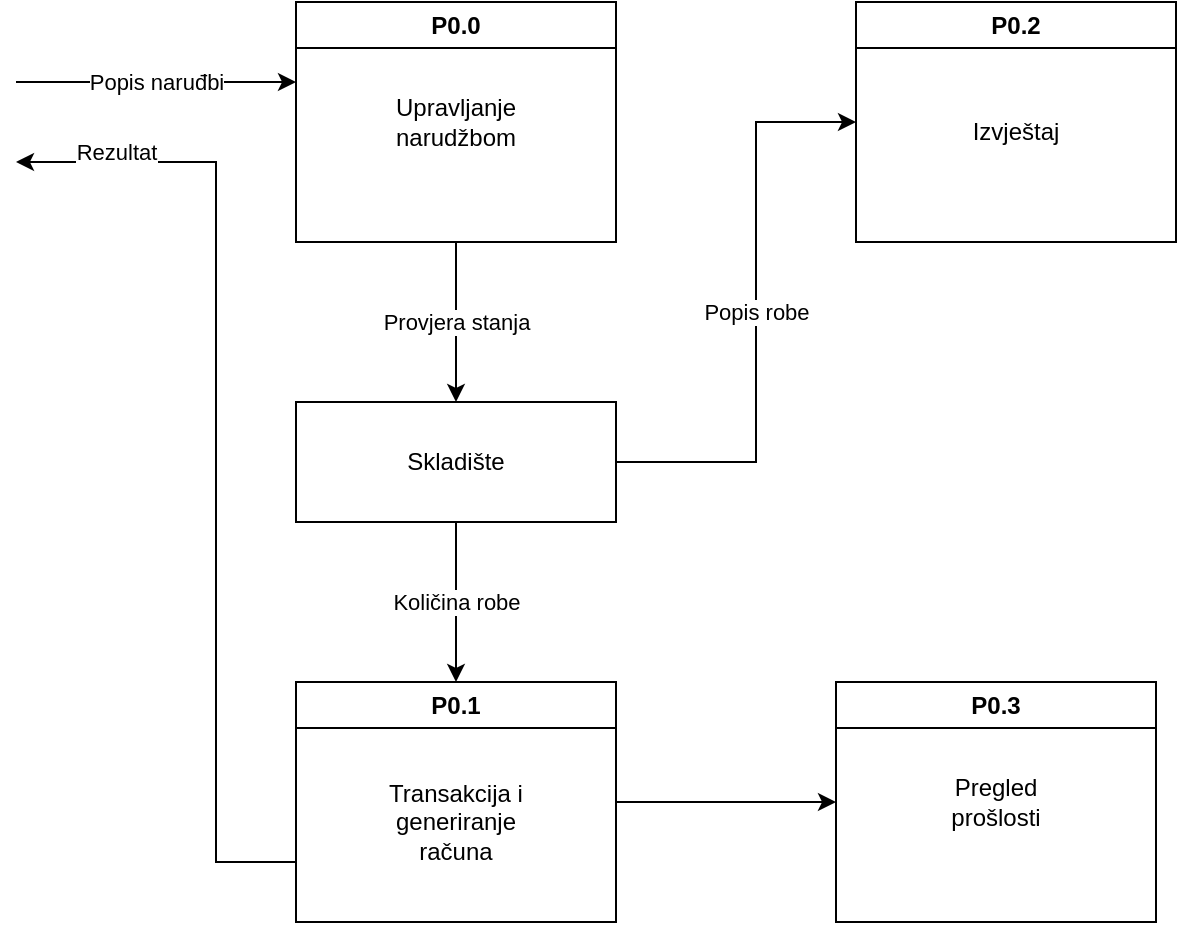 <mxfile version="21.3.7" type="device">
  <diagram name="Page-1" id="4bSO2yYPW5lFYpUSOC2u">
    <mxGraphModel dx="1502" dy="549" grid="0" gridSize="10" guides="1" tooltips="1" connect="1" arrows="1" fold="1" page="0" pageScale="1" pageWidth="850" pageHeight="1100" math="0" shadow="0">
      <root>
        <mxCell id="0" />
        <mxCell id="1" parent="0" />
        <mxCell id="KCya6ITL2GQZHAc8fUe8-1" value="P0.0" style="swimlane;whiteSpace=wrap;html=1;startSize=23;" parent="1" vertex="1">
          <mxGeometry x="240" y="120" width="160" height="120" as="geometry" />
        </mxCell>
        <mxCell id="KCya6ITL2GQZHAc8fUe8-12" value="Upravljanje narudžbom" style="text;html=1;strokeColor=none;fillColor=none;align=center;verticalAlign=middle;whiteSpace=wrap;rounded=0;" parent="KCya6ITL2GQZHAc8fUe8-1" vertex="1">
          <mxGeometry x="50" y="45" width="60" height="30" as="geometry" />
        </mxCell>
        <mxCell id="KCya6ITL2GQZHAc8fUe8-2" value="" style="endArrow=classic;html=1;rounded=0;" parent="1" edge="1">
          <mxGeometry relative="1" as="geometry">
            <mxPoint x="100" y="160" as="sourcePoint" />
            <mxPoint x="240" y="160" as="targetPoint" />
          </mxGeometry>
        </mxCell>
        <mxCell id="KCya6ITL2GQZHAc8fUe8-3" value="Popis naruđbi" style="edgeLabel;resizable=0;html=1;align=center;verticalAlign=middle;" parent="KCya6ITL2GQZHAc8fUe8-2" connectable="0" vertex="1">
          <mxGeometry relative="1" as="geometry" />
        </mxCell>
        <mxCell id="KCya6ITL2GQZHAc8fUe8-4" value="" style="rounded=0;whiteSpace=wrap;html=1;" parent="1" vertex="1">
          <mxGeometry x="240" y="320" width="160" height="60" as="geometry" />
        </mxCell>
        <mxCell id="KCya6ITL2GQZHAc8fUe8-5" value="" style="endArrow=classic;html=1;rounded=0;exitX=0.5;exitY=1;exitDx=0;exitDy=0;entryX=0.5;entryY=0;entryDx=0;entryDy=0;" parent="1" source="KCya6ITL2GQZHAc8fUe8-1" target="KCya6ITL2GQZHAc8fUe8-4" edge="1">
          <mxGeometry relative="1" as="geometry">
            <mxPoint x="320" y="320" as="sourcePoint" />
            <mxPoint x="420" y="320" as="targetPoint" />
          </mxGeometry>
        </mxCell>
        <mxCell id="KCya6ITL2GQZHAc8fUe8-6" value="Provjera stanja" style="edgeLabel;resizable=0;html=1;align=center;verticalAlign=middle;" parent="KCya6ITL2GQZHAc8fUe8-5" connectable="0" vertex="1">
          <mxGeometry relative="1" as="geometry" />
        </mxCell>
        <mxCell id="KCya6ITL2GQZHAc8fUe8-7" value="Skladište" style="text;html=1;strokeColor=none;fillColor=none;align=center;verticalAlign=middle;whiteSpace=wrap;rounded=0;" parent="1" vertex="1">
          <mxGeometry x="290" y="335" width="60" height="30" as="geometry" />
        </mxCell>
        <mxCell id="KCya6ITL2GQZHAc8fUe8-8" value="P0.1" style="swimlane;whiteSpace=wrap;html=1;" parent="1" vertex="1">
          <mxGeometry x="240" y="460" width="160" height="120" as="geometry" />
        </mxCell>
        <mxCell id="KCya6ITL2GQZHAc8fUe8-9" value="Transakcija i generiranje računa" style="text;html=1;strokeColor=none;fillColor=none;align=center;verticalAlign=middle;whiteSpace=wrap;rounded=0;" parent="KCya6ITL2GQZHAc8fUe8-8" vertex="1">
          <mxGeometry x="35" y="30" width="90" height="80" as="geometry" />
        </mxCell>
        <mxCell id="KCya6ITL2GQZHAc8fUe8-10" value="" style="endArrow=classic;html=1;rounded=0;exitX=0.5;exitY=1;exitDx=0;exitDy=0;entryX=0.5;entryY=0;entryDx=0;entryDy=0;" parent="1" source="KCya6ITL2GQZHAc8fUe8-4" target="KCya6ITL2GQZHAc8fUe8-8" edge="1">
          <mxGeometry relative="1" as="geometry">
            <mxPoint x="280" y="360" as="sourcePoint" />
            <mxPoint x="380" y="360" as="targetPoint" />
          </mxGeometry>
        </mxCell>
        <mxCell id="KCya6ITL2GQZHAc8fUe8-11" value="Količina robe" style="edgeLabel;resizable=0;html=1;align=center;verticalAlign=middle;" parent="KCya6ITL2GQZHAc8fUe8-10" connectable="0" vertex="1">
          <mxGeometry relative="1" as="geometry" />
        </mxCell>
        <mxCell id="KCya6ITL2GQZHAc8fUe8-13" value="" style="endArrow=classic;html=1;rounded=0;exitX=1;exitY=0.5;exitDx=0;exitDy=0;" parent="1" source="KCya6ITL2GQZHAc8fUe8-4" edge="1">
          <mxGeometry relative="1" as="geometry">
            <mxPoint x="280" y="360" as="sourcePoint" />
            <mxPoint x="520" y="180" as="targetPoint" />
            <Array as="points">
              <mxPoint x="470" y="350" />
              <mxPoint x="470" y="260" />
              <mxPoint x="470" y="180" />
            </Array>
          </mxGeometry>
        </mxCell>
        <mxCell id="KCya6ITL2GQZHAc8fUe8-14" value="Popis robe" style="edgeLabel;resizable=0;html=1;align=center;verticalAlign=middle;" parent="KCya6ITL2GQZHAc8fUe8-13" connectable="0" vertex="1">
          <mxGeometry relative="1" as="geometry" />
        </mxCell>
        <mxCell id="KCya6ITL2GQZHAc8fUe8-15" value="P0.2" style="swimlane;whiteSpace=wrap;html=1;" parent="1" vertex="1">
          <mxGeometry x="520" y="120" width="160" height="120" as="geometry" />
        </mxCell>
        <mxCell id="KCya6ITL2GQZHAc8fUe8-19" value="Izvještaj" style="text;html=1;strokeColor=none;fillColor=none;align=center;verticalAlign=middle;whiteSpace=wrap;rounded=0;" parent="KCya6ITL2GQZHAc8fUe8-15" vertex="1">
          <mxGeometry x="50" y="50" width="60" height="30" as="geometry" />
        </mxCell>
        <mxCell id="KCya6ITL2GQZHAc8fUe8-17" value="" style="endArrow=classic;html=1;rounded=0;exitX=0;exitY=0.75;exitDx=0;exitDy=0;" parent="1" source="KCya6ITL2GQZHAc8fUe8-8" edge="1">
          <mxGeometry relative="1" as="geometry">
            <mxPoint x="360" y="360" as="sourcePoint" />
            <mxPoint x="100" y="200" as="targetPoint" />
            <Array as="points">
              <mxPoint x="200" y="550" />
              <mxPoint x="200" y="200" />
            </Array>
          </mxGeometry>
        </mxCell>
        <mxCell id="KCya6ITL2GQZHAc8fUe8-18" value="Rezultat" style="edgeLabel;resizable=0;html=1;align=center;verticalAlign=middle;" parent="KCya6ITL2GQZHAc8fUe8-17" connectable="0" vertex="1">
          <mxGeometry relative="1" as="geometry">
            <mxPoint x="-50" y="-150" as="offset" />
          </mxGeometry>
        </mxCell>
        <mxCell id="KCya6ITL2GQZHAc8fUe8-22" value="P0.3" style="swimlane;whiteSpace=wrap;html=1;" parent="1" vertex="1">
          <mxGeometry x="510" y="460" width="160" height="120" as="geometry" />
        </mxCell>
        <mxCell id="KCya6ITL2GQZHAc8fUe8-25" value="Pregled prošlosti" style="text;html=1;strokeColor=none;fillColor=none;align=center;verticalAlign=middle;whiteSpace=wrap;rounded=0;" parent="KCya6ITL2GQZHAc8fUe8-22" vertex="1">
          <mxGeometry x="50" y="45" width="60" height="30" as="geometry" />
        </mxCell>
        <mxCell id="KCya6ITL2GQZHAc8fUe8-26" value="" style="endArrow=classic;html=1;rounded=0;exitX=1;exitY=0.5;exitDx=0;exitDy=0;entryX=0;entryY=0.5;entryDx=0;entryDy=0;" parent="1" source="KCya6ITL2GQZHAc8fUe8-8" target="KCya6ITL2GQZHAc8fUe8-22" edge="1">
          <mxGeometry width="50" height="50" relative="1" as="geometry">
            <mxPoint x="500" y="450" as="sourcePoint" />
            <mxPoint x="550" y="400" as="targetPoint" />
          </mxGeometry>
        </mxCell>
      </root>
    </mxGraphModel>
  </diagram>
</mxfile>
